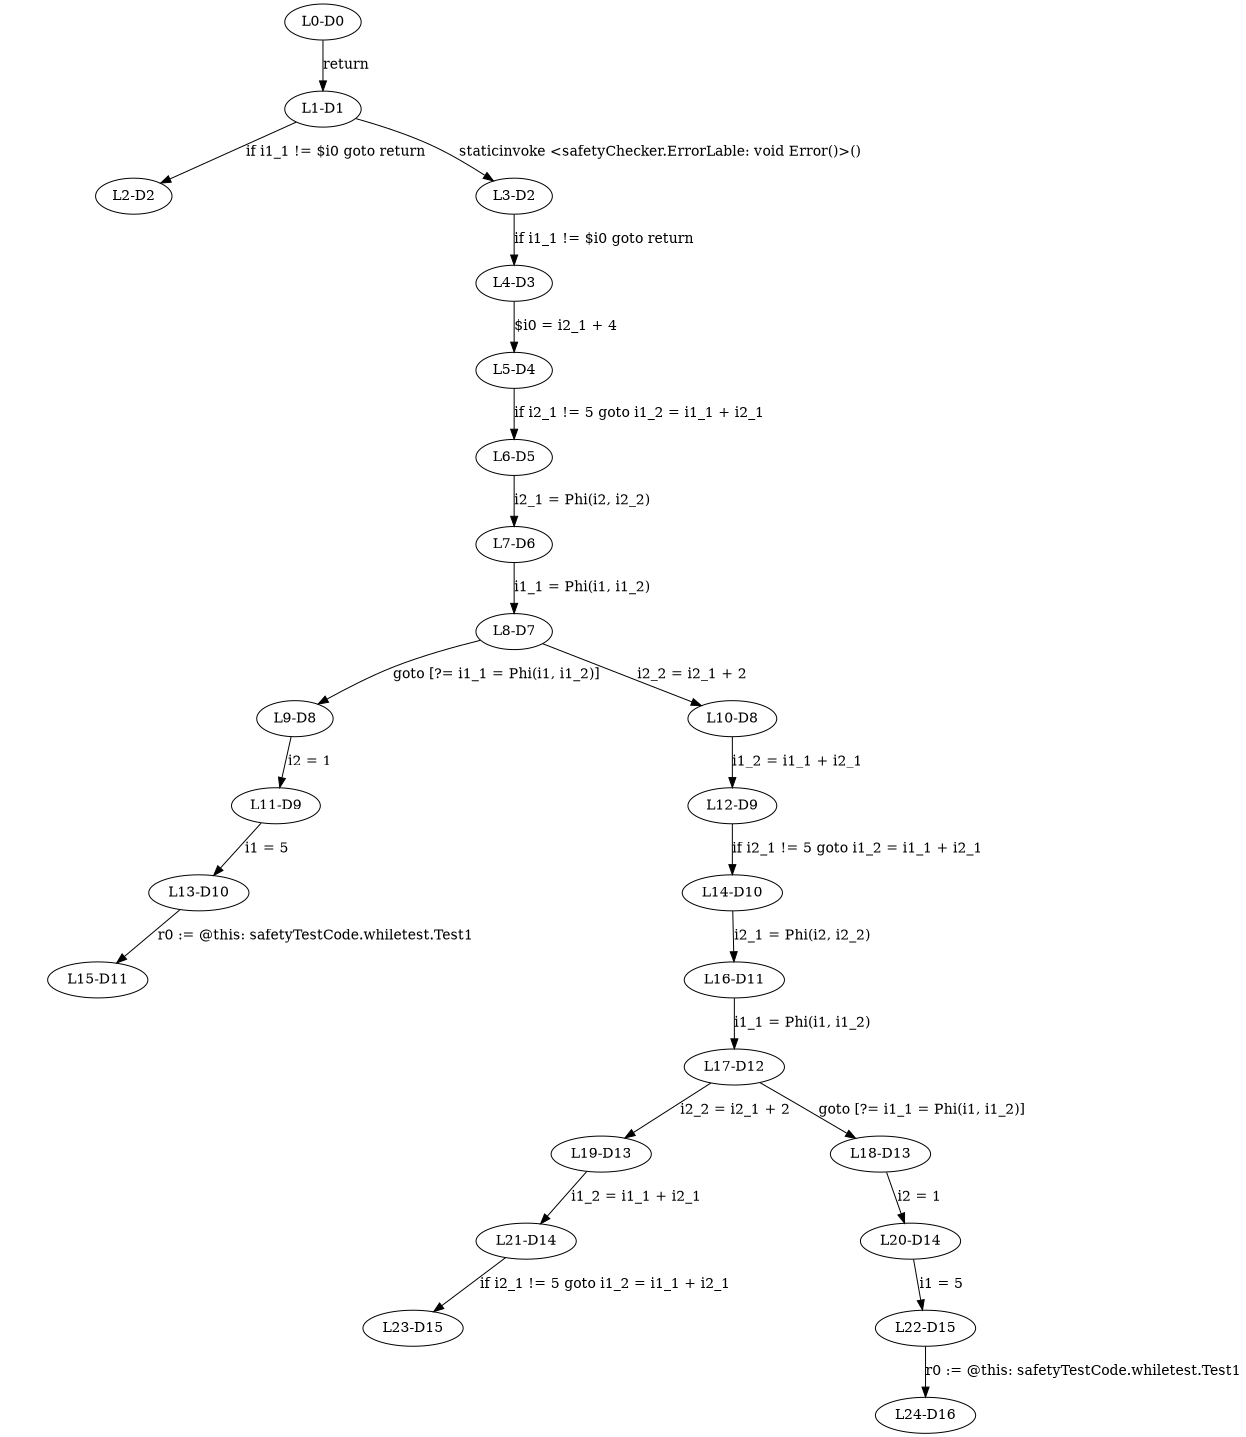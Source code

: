 digraph { 
	ratio="fill";
	size="8.3,11.7!";
	margin=0;
	"L0-D0" -> "L1-D1"[label="return"];
	"L1-D1" -> "L2-D2"[label="if i1_1 != $i0 goto return"];
	"L1-D1" -> "L3-D2"[label="staticinvoke <safetyChecker.ErrorLable: void Error()>()"];
	"L3-D2" -> "L4-D3"[label="if i1_1 != $i0 goto return"];
	"L4-D3" -> "L5-D4"[label="$i0 = i2_1 + 4"];
	"L5-D4" -> "L6-D5"[label="if i2_1 != 5 goto i1_2 = i1_1 + i2_1"];
	"L6-D5" -> "L7-D6"[label="i2_1 = Phi(i2, i2_2)"];
	"L7-D6" -> "L8-D7"[label="i1_1 = Phi(i1, i1_2)"];
	"L8-D7" -> "L9-D8"[label="goto [?= i1_1 = Phi(i1, i1_2)]"];
	"L8-D7" -> "L10-D8"[label="i2_2 = i2_1 + 2"];
	"L9-D8" -> "L11-D9"[label="i2 = 1"];
	"L10-D8" -> "L12-D9"[label="i1_2 = i1_1 + i2_1"];
	"L11-D9" -> "L13-D10"[label="i1 = 5"];
	"L12-D9" -> "L14-D10"[label="if i2_1 != 5 goto i1_2 = i1_1 + i2_1"];
	"L13-D10" -> "L15-D11"[label="r0 := @this: safetyTestCode.whiletest.Test1"];
	"L14-D10" -> "L16-D11"[label="i2_1 = Phi(i2, i2_2)"];
	"L16-D11" -> "L17-D12"[label="i1_1 = Phi(i1, i1_2)"];
	"L17-D12" -> "L19-D13"[label="i2_2 = i2_1 + 2"];
	"L17-D12" -> "L18-D13"[label="goto [?= i1_1 = Phi(i1, i1_2)]"];
	"L19-D13" -> "L21-D14"[label="i1_2 = i1_1 + i2_1"];
	"L18-D13" -> "L20-D14"[label="i2 = 1"];
	"L21-D14" -> "L23-D15"[label="if i2_1 != 5 goto i1_2 = i1_1 + i2_1"];
	"L20-D14" -> "L22-D15"[label="i1 = 5"];
	"L22-D15" -> "L24-D16"[label="r0 := @this: safetyTestCode.whiletest.Test1"];
}